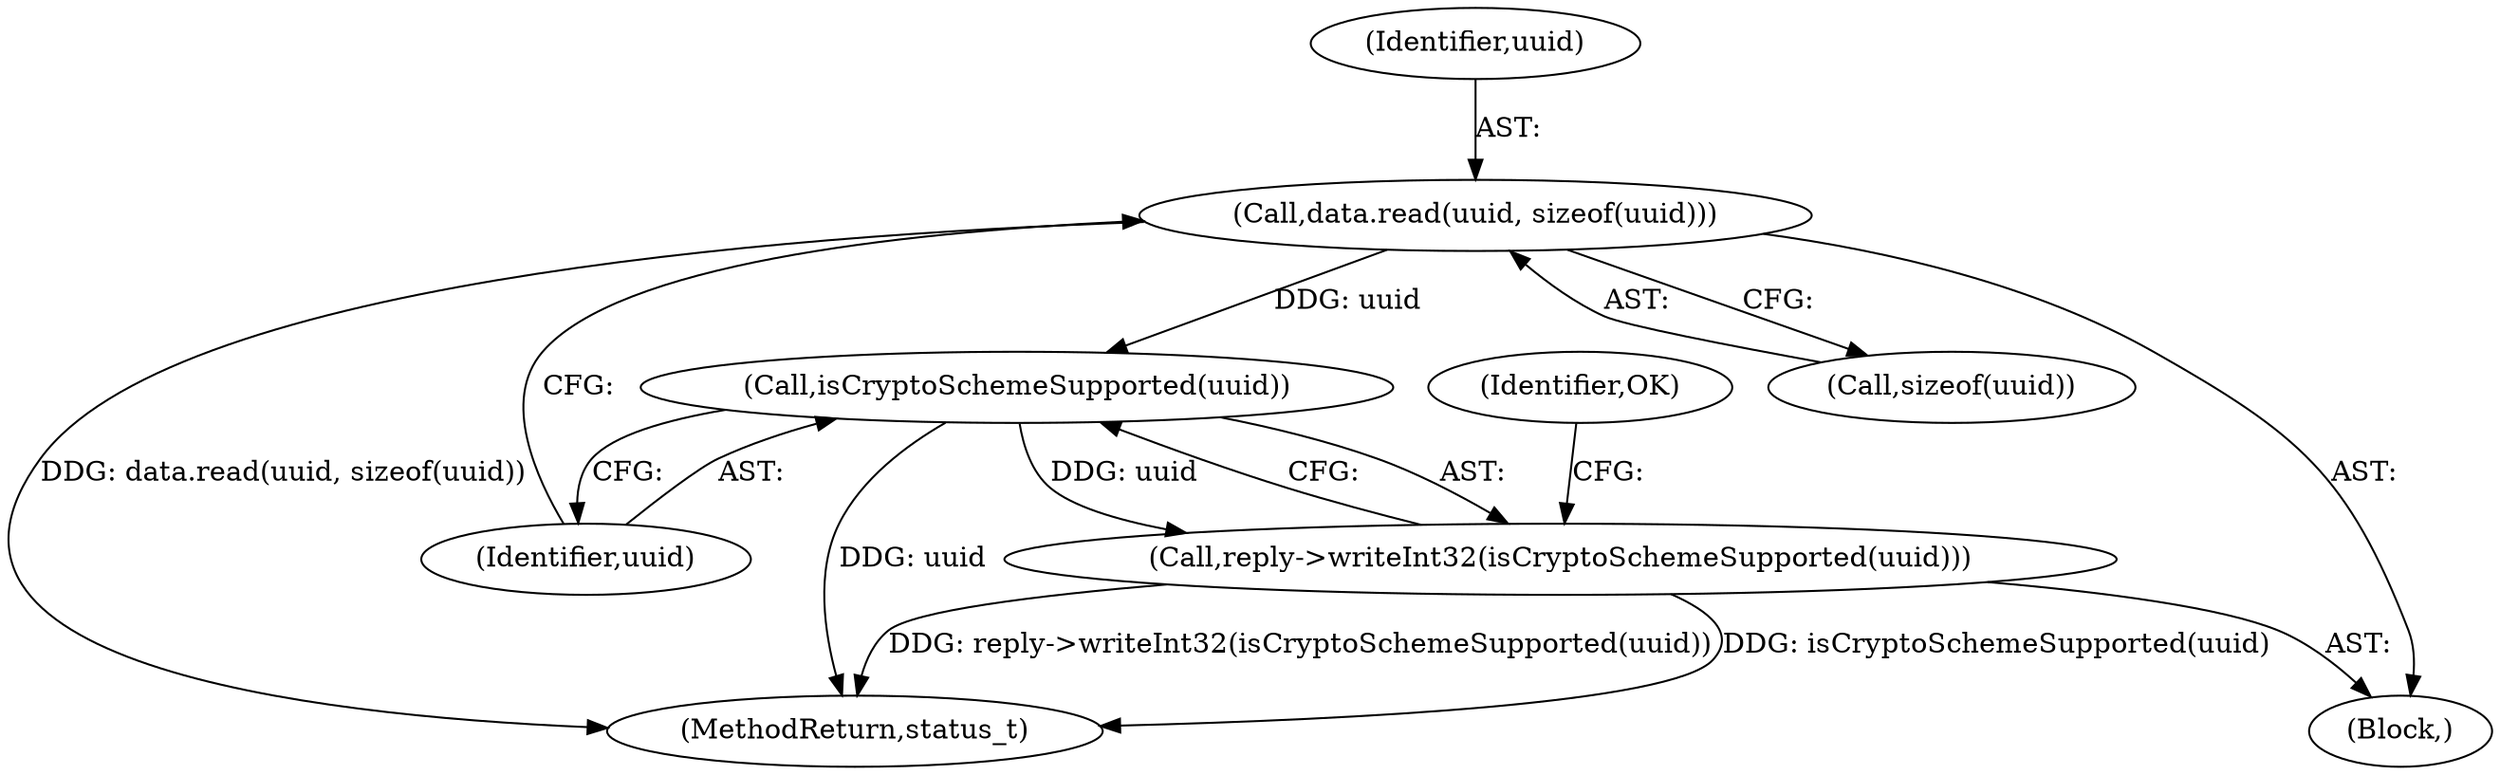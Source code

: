 digraph "0_Android_22f824feac43d5758f9a70b77f2aca840ba62c3b@API" {
"1000126" [label="(Call,data.read(uuid, sizeof(uuid)))"];
"1000131" [label="(Call,isCryptoSchemeSupported(uuid))"];
"1000130" [label="(Call,reply->writeInt32(isCryptoSchemeSupported(uuid)))"];
"1000483" [label="(MethodReturn,status_t)"];
"1000131" [label="(Call,isCryptoSchemeSupported(uuid))"];
"1000132" [label="(Identifier,uuid)"];
"1000130" [label="(Call,reply->writeInt32(isCryptoSchemeSupported(uuid)))"];
"1000127" [label="(Identifier,uuid)"];
"1000120" [label="(Block,)"];
"1000128" [label="(Call,sizeof(uuid))"];
"1000134" [label="(Identifier,OK)"];
"1000126" [label="(Call,data.read(uuid, sizeof(uuid)))"];
"1000126" -> "1000120"  [label="AST: "];
"1000126" -> "1000128"  [label="CFG: "];
"1000127" -> "1000126"  [label="AST: "];
"1000128" -> "1000126"  [label="AST: "];
"1000132" -> "1000126"  [label="CFG: "];
"1000126" -> "1000483"  [label="DDG: data.read(uuid, sizeof(uuid))"];
"1000126" -> "1000131"  [label="DDG: uuid"];
"1000131" -> "1000130"  [label="AST: "];
"1000131" -> "1000132"  [label="CFG: "];
"1000132" -> "1000131"  [label="AST: "];
"1000130" -> "1000131"  [label="CFG: "];
"1000131" -> "1000483"  [label="DDG: uuid"];
"1000131" -> "1000130"  [label="DDG: uuid"];
"1000130" -> "1000120"  [label="AST: "];
"1000134" -> "1000130"  [label="CFG: "];
"1000130" -> "1000483"  [label="DDG: reply->writeInt32(isCryptoSchemeSupported(uuid))"];
"1000130" -> "1000483"  [label="DDG: isCryptoSchemeSupported(uuid)"];
}
